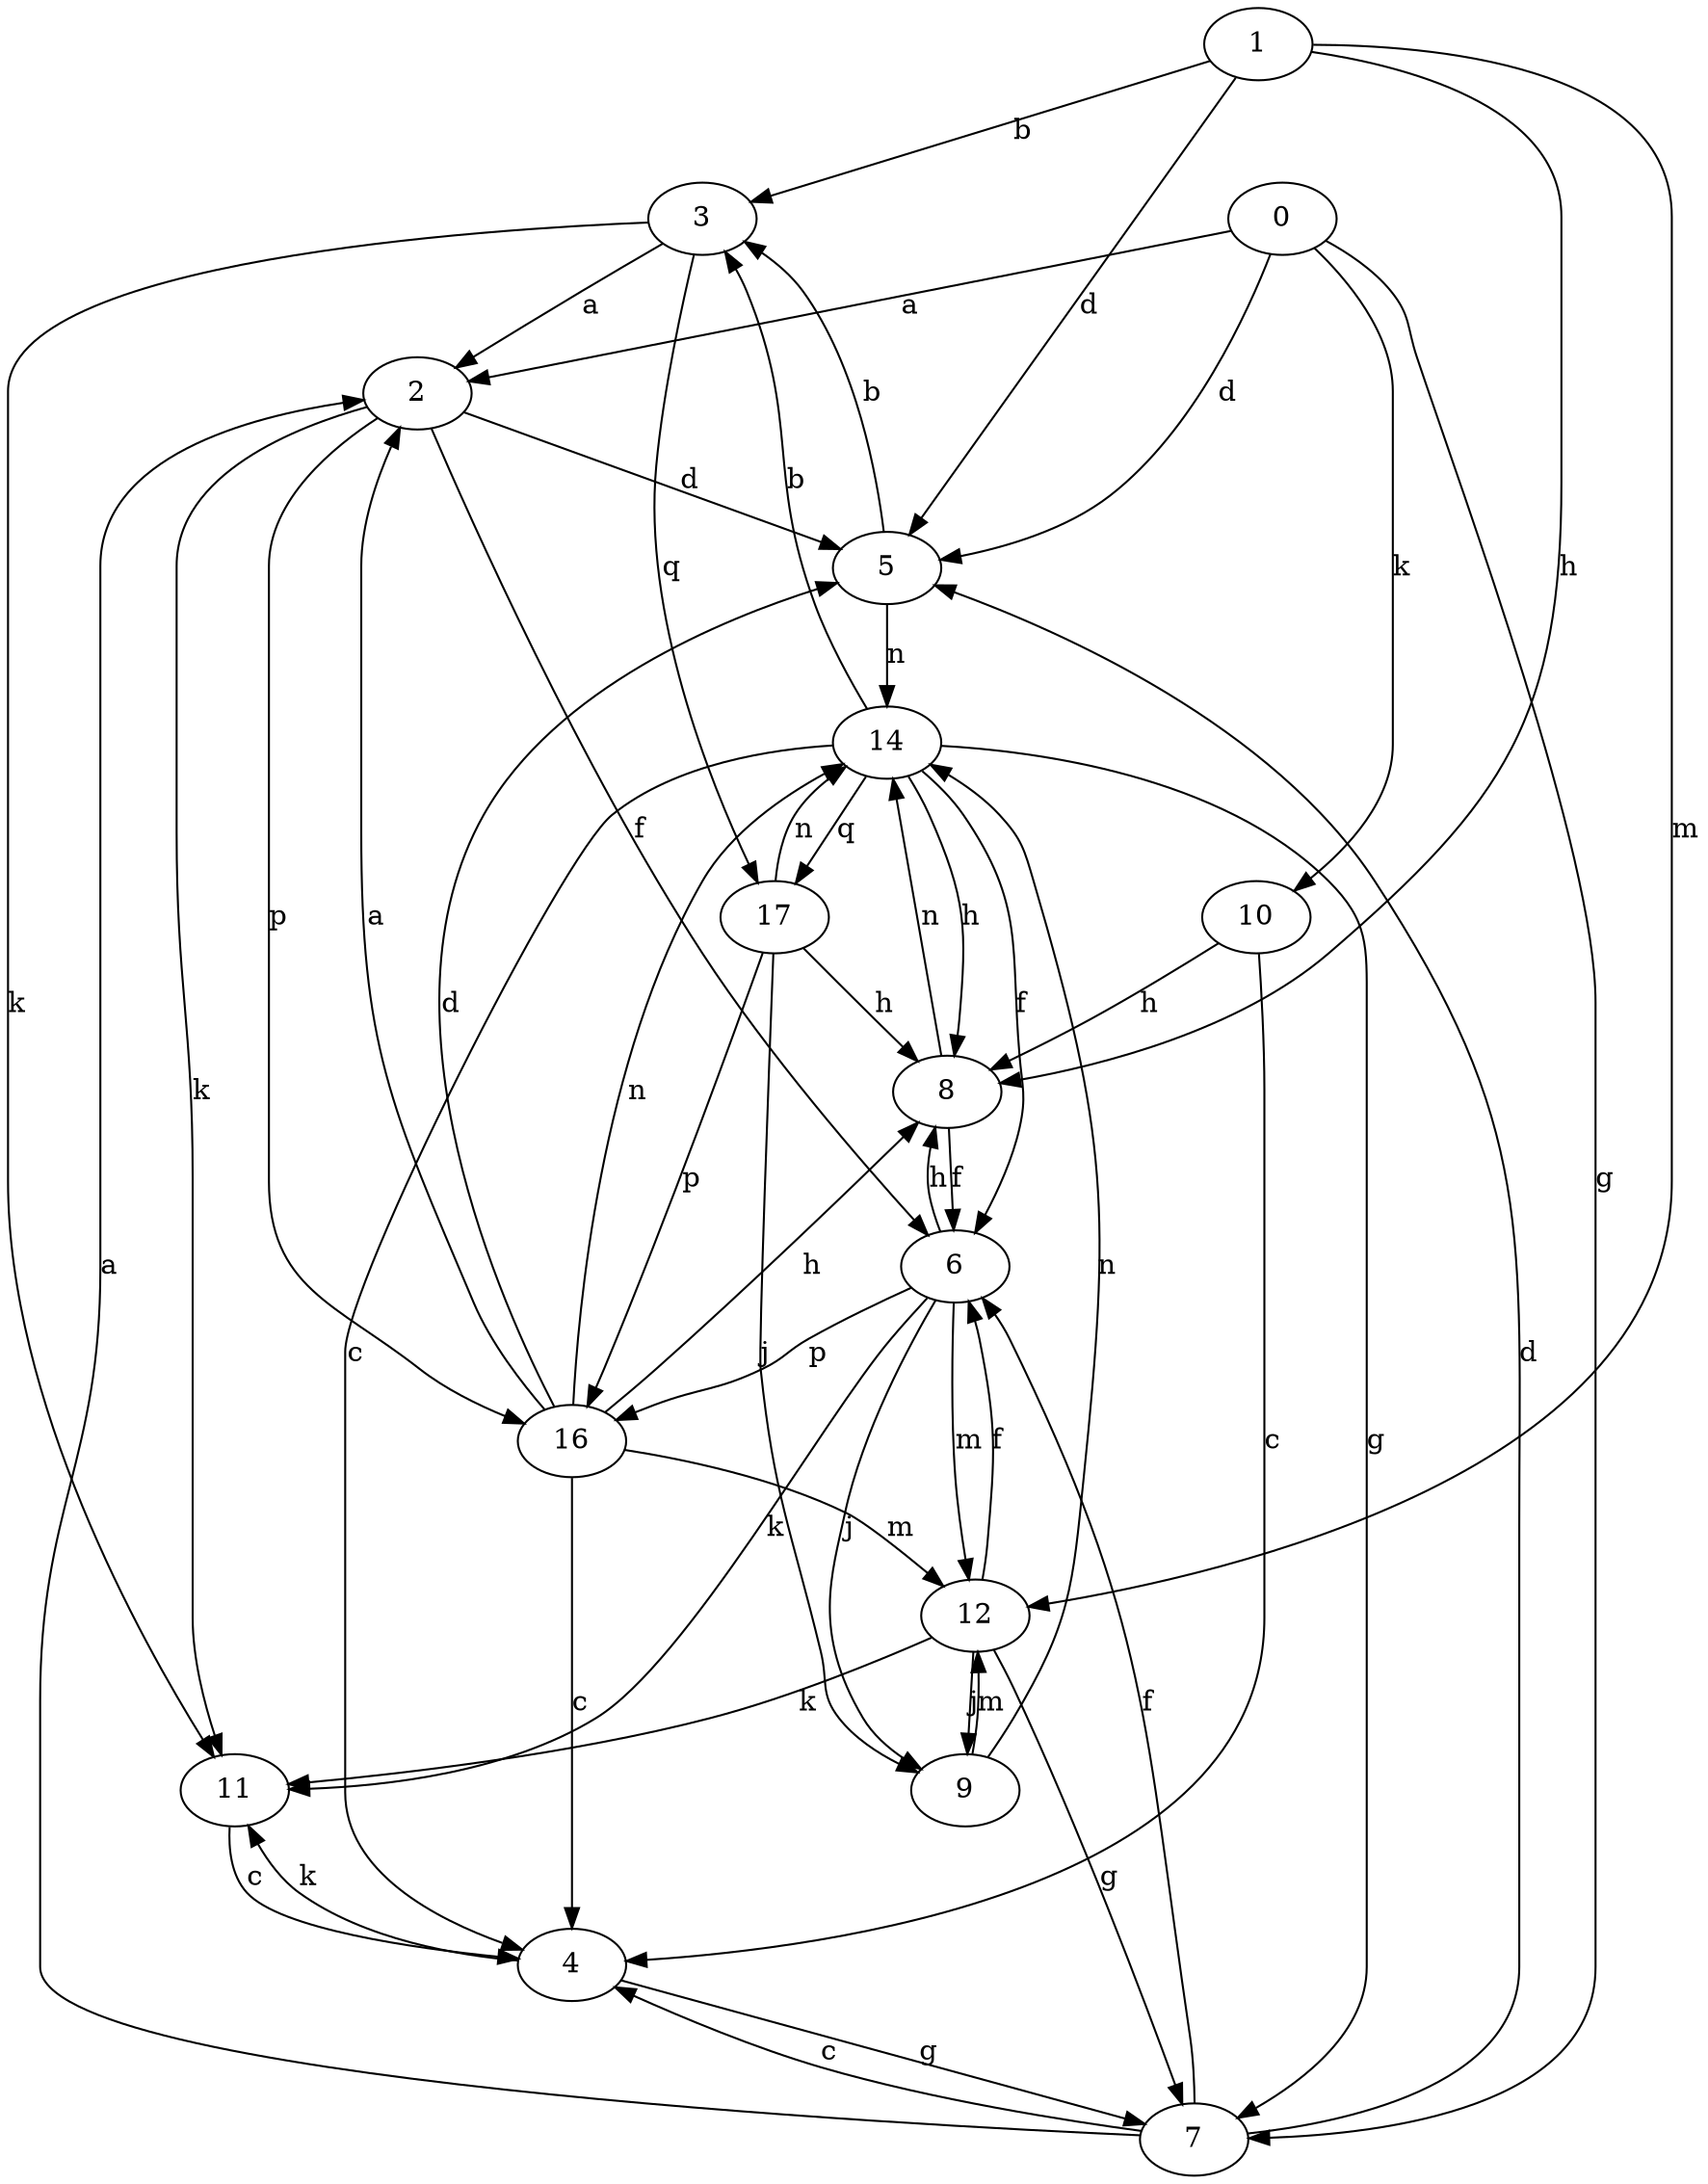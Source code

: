 strict digraph  {
1;
2;
3;
4;
5;
6;
7;
8;
9;
10;
11;
12;
0;
14;
16;
17;
1 -> 3  [label=b];
1 -> 5  [label=d];
1 -> 8  [label=h];
1 -> 12  [label=m];
2 -> 5  [label=d];
2 -> 6  [label=f];
2 -> 11  [label=k];
2 -> 16  [label=p];
3 -> 2  [label=a];
3 -> 11  [label=k];
3 -> 17  [label=q];
4 -> 7  [label=g];
4 -> 11  [label=k];
5 -> 3  [label=b];
5 -> 14  [label=n];
6 -> 8  [label=h];
6 -> 9  [label=j];
6 -> 11  [label=k];
6 -> 12  [label=m];
6 -> 16  [label=p];
7 -> 2  [label=a];
7 -> 4  [label=c];
7 -> 5  [label=d];
7 -> 6  [label=f];
8 -> 6  [label=f];
8 -> 14  [label=n];
9 -> 12  [label=m];
9 -> 14  [label=n];
10 -> 4  [label=c];
10 -> 8  [label=h];
11 -> 4  [label=c];
12 -> 6  [label=f];
12 -> 7  [label=g];
12 -> 9  [label=j];
12 -> 11  [label=k];
0 -> 2  [label=a];
0 -> 5  [label=d];
0 -> 7  [label=g];
0 -> 10  [label=k];
14 -> 3  [label=b];
14 -> 4  [label=c];
14 -> 6  [label=f];
14 -> 7  [label=g];
14 -> 8  [label=h];
14 -> 17  [label=q];
16 -> 2  [label=a];
16 -> 4  [label=c];
16 -> 5  [label=d];
16 -> 8  [label=h];
16 -> 12  [label=m];
16 -> 14  [label=n];
17 -> 8  [label=h];
17 -> 9  [label=j];
17 -> 14  [label=n];
17 -> 16  [label=p];
}

